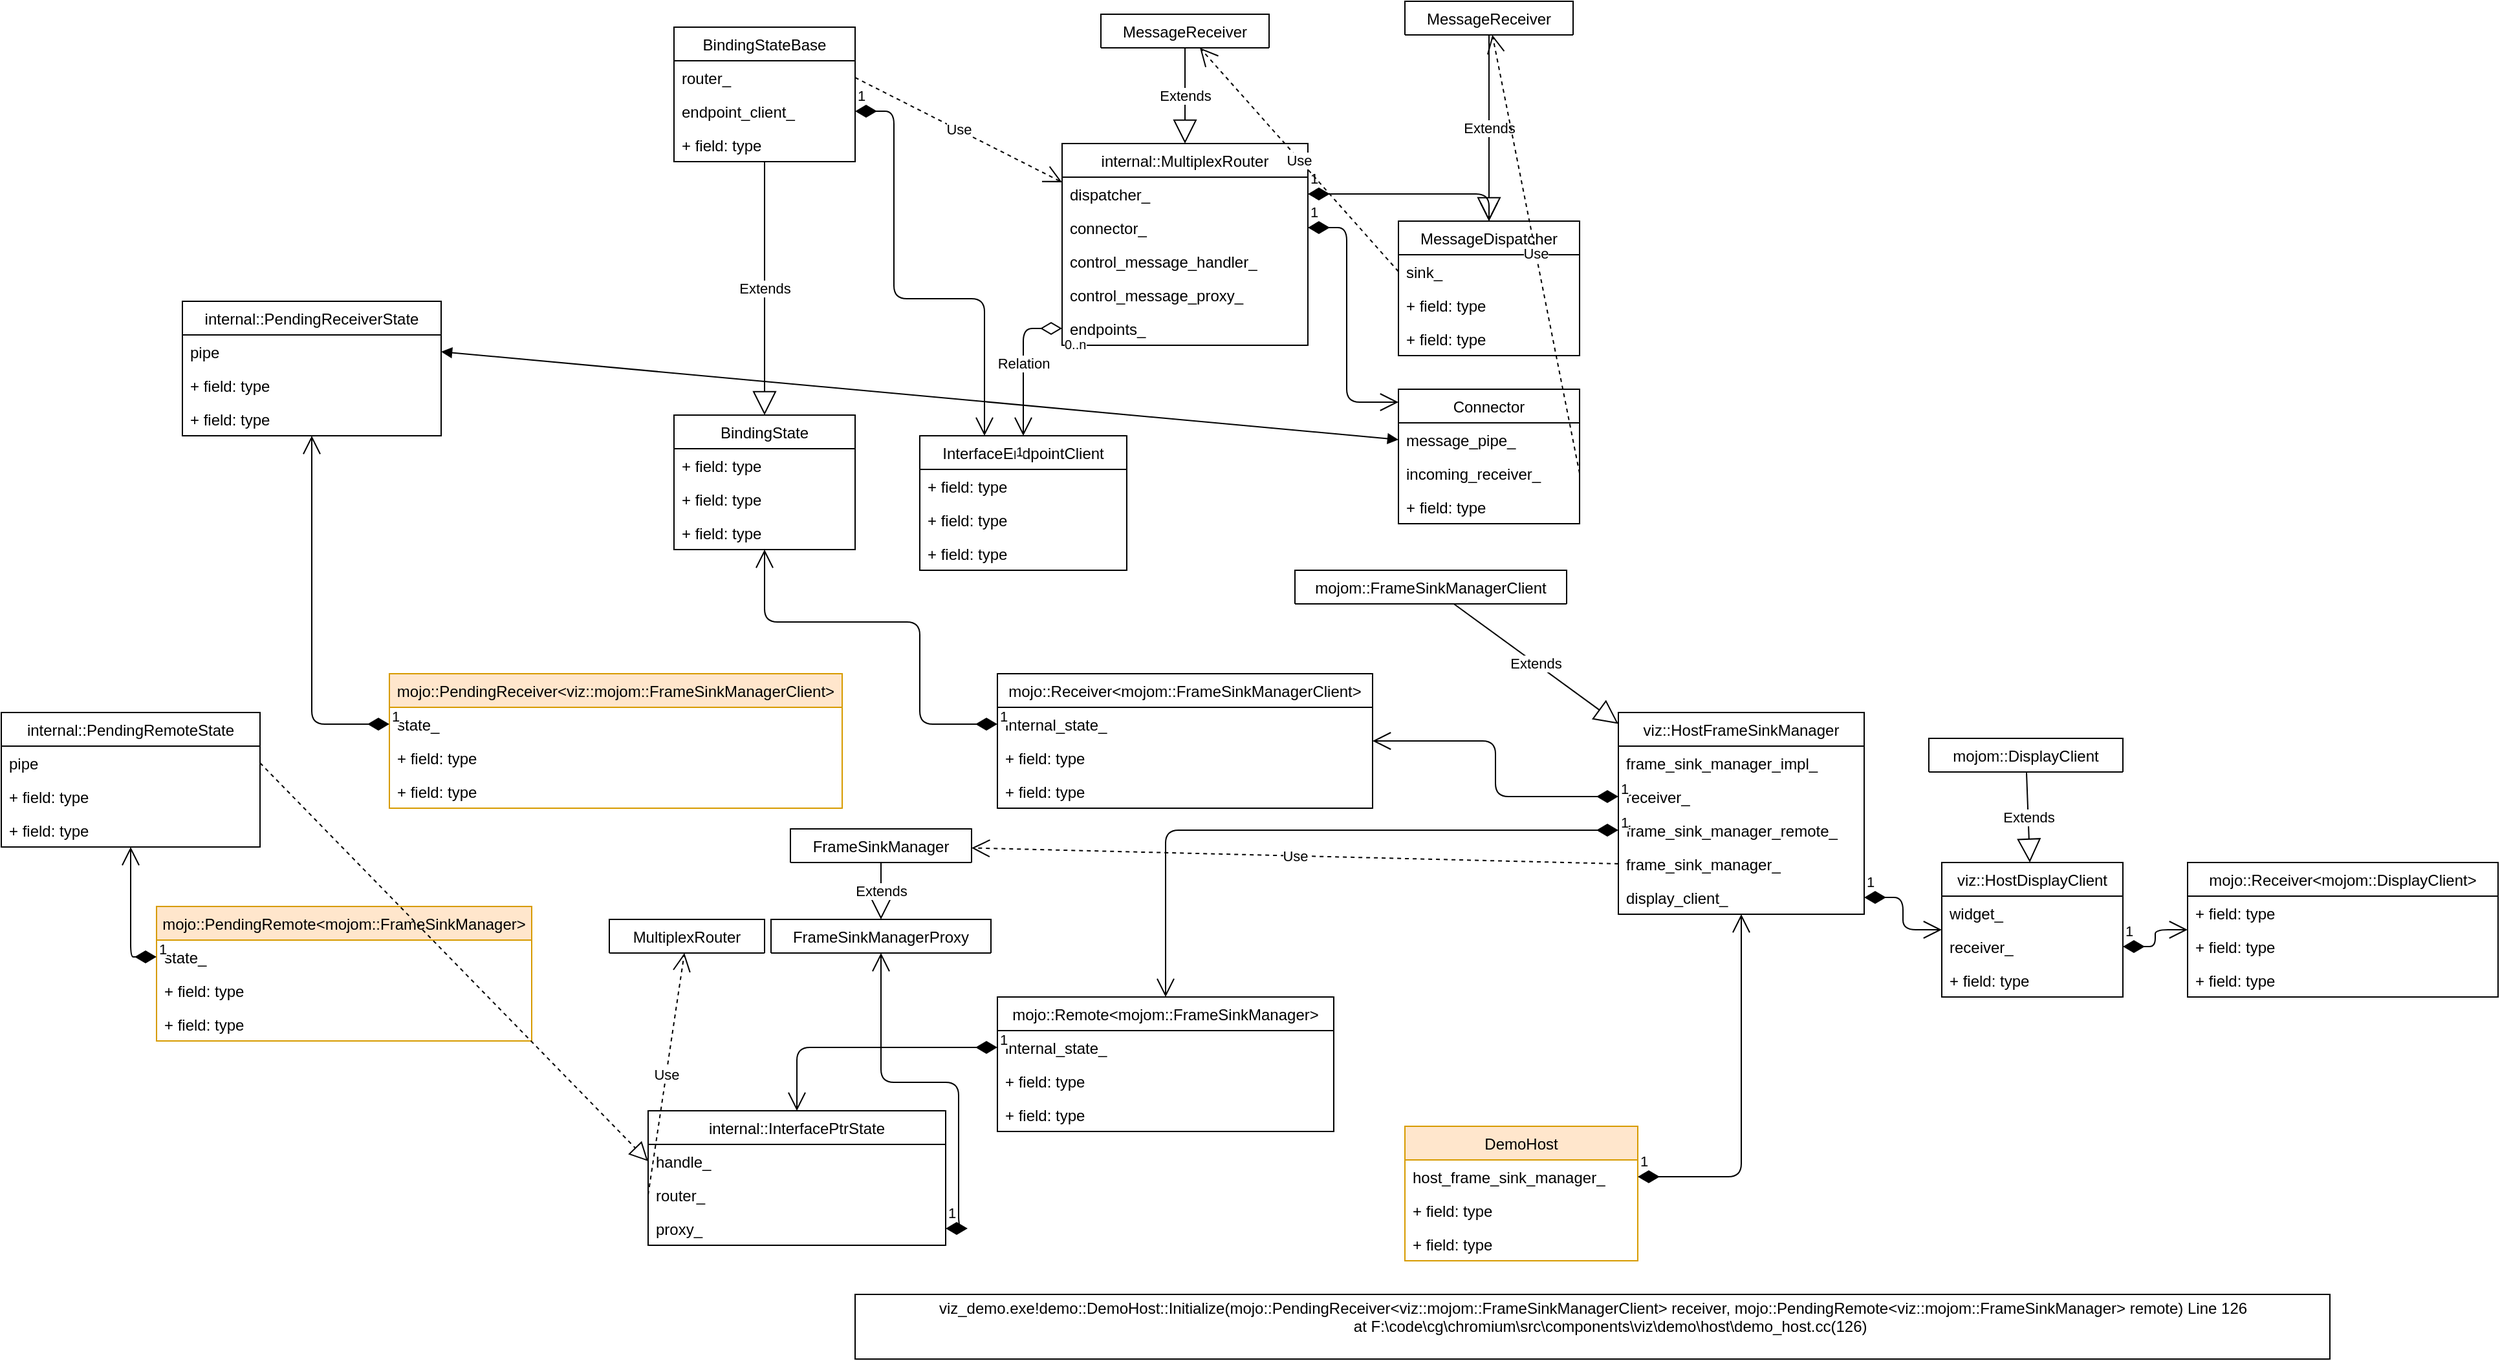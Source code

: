 <mxfile version="12.4.2" type="device" pages="1"><diagram id="F3hOwLKb7gugE0NUe8iY" name="Page-1"><mxGraphModel dx="3026" dy="2007" grid="1" gridSize="10" guides="1" tooltips="1" connect="1" arrows="1" fold="1" page="1" pageScale="1" pageWidth="850" pageHeight="1100" math="0" shadow="0"><root><mxCell id="0"/><mxCell id="1" parent="0"/><mxCell id="V71lpNnuB1UAquQPhQh_-1" value="DemoHost" style="swimlane;fontStyle=0;childLayout=stackLayout;horizontal=1;startSize=26;fillColor=#ffe6cc;horizontalStack=0;resizeParent=1;resizeParentMax=0;resizeLast=0;collapsible=1;marginBottom=0;strokeColor=#d79b00;" vertex="1" parent="1"><mxGeometry x="185" y="510" width="180" height="104" as="geometry"/></mxCell><mxCell id="V71lpNnuB1UAquQPhQh_-2" value="host_frame_sink_manager_" style="text;strokeColor=none;fillColor=none;align=left;verticalAlign=top;spacingLeft=4;spacingRight=4;overflow=hidden;rotatable=0;points=[[0,0.5],[1,0.5]];portConstraint=eastwest;" vertex="1" parent="V71lpNnuB1UAquQPhQh_-1"><mxGeometry y="26" width="180" height="26" as="geometry"/></mxCell><mxCell id="V71lpNnuB1UAquQPhQh_-3" value="+ field: type" style="text;strokeColor=none;fillColor=none;align=left;verticalAlign=top;spacingLeft=4;spacingRight=4;overflow=hidden;rotatable=0;points=[[0,0.5],[1,0.5]];portConstraint=eastwest;" vertex="1" parent="V71lpNnuB1UAquQPhQh_-1"><mxGeometry y="52" width="180" height="26" as="geometry"/></mxCell><mxCell id="V71lpNnuB1UAquQPhQh_-4" value="+ field: type" style="text;strokeColor=none;fillColor=none;align=left;verticalAlign=top;spacingLeft=4;spacingRight=4;overflow=hidden;rotatable=0;points=[[0,0.5],[1,0.5]];portConstraint=eastwest;" vertex="1" parent="V71lpNnuB1UAquQPhQh_-1"><mxGeometry y="78" width="180" height="26" as="geometry"/></mxCell><object label="viz::HostFrameSinkManager" memo="Browser side wrapper of mojom::FrameSinkManager, to be used from the UI thread. Manages frame sinks and is intended to replace all usage of FrameSinkManagerImpl." id="V71lpNnuB1UAquQPhQh_-5"><mxCell style="swimlane;fontStyle=0;childLayout=stackLayout;horizontal=1;startSize=26;fillColor=none;horizontalStack=0;resizeParent=1;resizeParentMax=0;resizeLast=0;collapsible=1;marginBottom=0;" vertex="1" parent="1"><mxGeometry x="350" y="190" width="190" height="156" as="geometry"/></mxCell></object><object label="frame_sink_manager_impl_" memo="A direct connection to FrameSinkManagerImpl. If this is set then |frame_sink_manager_remote_| must be unbound. For use in browser process only, viz process should not set this." id="V71lpNnuB1UAquQPhQh_-6"><mxCell style="text;strokeColor=none;fillColor=none;align=left;verticalAlign=top;spacingLeft=4;spacingRight=4;overflow=hidden;rotatable=0;points=[[0,0.5],[1,0.5]];portConstraint=eastwest;" vertex="1" parent="V71lpNnuB1UAquQPhQh_-5"><mxGeometry y="26" width="190" height="26" as="geometry"/></mxCell></object><mxCell id="V71lpNnuB1UAquQPhQh_-7" value="receiver_" style="text;strokeColor=none;fillColor=none;align=left;verticalAlign=top;spacingLeft=4;spacingRight=4;overflow=hidden;rotatable=0;points=[[0,0.5],[1,0.5]];portConstraint=eastwest;" vertex="1" parent="V71lpNnuB1UAquQPhQh_-5"><mxGeometry y="52" width="190" height="26" as="geometry"/></mxCell><object label="frame_sink_manager_remote_" memo="  // Mojo connection to the FrameSinkManager. If this is bound then&#10;  // |frame_sink_manager_impl_| must be null." id="V71lpNnuB1UAquQPhQh_-8"><mxCell style="text;strokeColor=none;fillColor=none;align=left;verticalAlign=top;spacingLeft=4;spacingRight=4;overflow=hidden;rotatable=0;points=[[0,0.5],[1,0.5]];portConstraint=eastwest;" vertex="1" parent="V71lpNnuB1UAquQPhQh_-5"><mxGeometry y="78" width="190" height="26" as="geometry"/></mxCell></object><object label="frame_sink_manager_" memo="This will point to |frame_sink_manager_remote_| if using Mojo or |frame_sink_manager_impl_| if directly connected. Use this to make function calls." id="V71lpNnuB1UAquQPhQh_-113"><mxCell style="text;strokeColor=none;fillColor=none;align=left;verticalAlign=top;spacingLeft=4;spacingRight=4;overflow=hidden;rotatable=0;points=[[0,0.5],[1,0.5]];portConstraint=eastwest;" vertex="1" parent="V71lpNnuB1UAquQPhQh_-5"><mxGeometry y="104" width="190" height="26" as="geometry"/></mxCell></object><object label="display_client_" id="V71lpNnuB1UAquQPhQh_-115"><mxCell style="text;strokeColor=none;fillColor=none;align=left;verticalAlign=top;spacingLeft=4;spacingRight=4;overflow=hidden;rotatable=0;points=[[0,0.5],[1,0.5]];portConstraint=eastwest;" vertex="1" parent="V71lpNnuB1UAquQPhQh_-5"><mxGeometry y="130" width="190" height="26" as="geometry"/></mxCell></object><mxCell id="V71lpNnuB1UAquQPhQh_-9" value="1" style="endArrow=open;html=1;endSize=12;startArrow=diamondThin;startSize=14;startFill=1;edgeStyle=orthogonalEdgeStyle;align=left;verticalAlign=bottom;" edge="1" parent="1" source="V71lpNnuB1UAquQPhQh_-2" target="V71lpNnuB1UAquQPhQh_-5"><mxGeometry x="-1" y="3" relative="1" as="geometry"><mxPoint x="90" y="450" as="sourcePoint"/><mxPoint x="250" y="450" as="targetPoint"/></mxGeometry></mxCell><mxCell id="V71lpNnuB1UAquQPhQh_-10" value="mojom::FrameSinkManagerClient" style="swimlane;fontStyle=0;childLayout=stackLayout;horizontal=1;startSize=26;fillColor=none;horizontalStack=0;resizeParent=1;resizeParentMax=0;resizeLast=0;collapsible=1;marginBottom=0;" vertex="1" collapsed="1" parent="1"><mxGeometry x="100" y="80" width="210" height="26" as="geometry"><mxRectangle x="60" y="460" width="140" height="104" as="alternateBounds"/></mxGeometry></mxCell><mxCell id="V71lpNnuB1UAquQPhQh_-11" value="+ field: type" style="text;strokeColor=none;fillColor=none;align=left;verticalAlign=top;spacingLeft=4;spacingRight=4;overflow=hidden;rotatable=0;points=[[0,0.5],[1,0.5]];portConstraint=eastwest;" vertex="1" parent="V71lpNnuB1UAquQPhQh_-10"><mxGeometry y="26" width="210" height="26" as="geometry"/></mxCell><mxCell id="V71lpNnuB1UAquQPhQh_-12" value="+ field: type" style="text;strokeColor=none;fillColor=none;align=left;verticalAlign=top;spacingLeft=4;spacingRight=4;overflow=hidden;rotatable=0;points=[[0,0.5],[1,0.5]];portConstraint=eastwest;" vertex="1" parent="V71lpNnuB1UAquQPhQh_-10"><mxGeometry y="52" width="210" height="26" as="geometry"/></mxCell><mxCell id="V71lpNnuB1UAquQPhQh_-13" value="+ field: type" style="text;strokeColor=none;fillColor=none;align=left;verticalAlign=top;spacingLeft=4;spacingRight=4;overflow=hidden;rotatable=0;points=[[0,0.5],[1,0.5]];portConstraint=eastwest;" vertex="1" parent="V71lpNnuB1UAquQPhQh_-10"><mxGeometry y="78" width="210" height="26" as="geometry"/></mxCell><mxCell id="V71lpNnuB1UAquQPhQh_-14" value="Extends" style="endArrow=block;endSize=16;endFill=0;html=1;" edge="1" parent="1" source="V71lpNnuB1UAquQPhQh_-10" target="V71lpNnuB1UAquQPhQh_-5"><mxGeometry width="160" relative="1" as="geometry"><mxPoint x="60" y="460" as="sourcePoint"/><mxPoint x="220" y="460" as="targetPoint"/></mxGeometry></mxCell><object label="mojo::Receiver&lt;mojom::FrameSinkManagerClient&gt;" memo="A Receiver is used to receive and dispatch Interface method calls to a local implementation of Interface. Every Receiver object is permanently linked to an implementation of Interface at construction time. The Receiver begins receiving and scheduling method calls to the implementation once it becomes bound either by consuming a PendingReceiver (at construction time or via |Bind()|) or by calling |BindNewPipeAndPassRemote()|. Receiver is NOT thread- or sequence- safe and must be used from a single (but otherwise arbitrary) sequence. All bound Receiver objects are associated with a base::SequencedTaskRunner which the Receiver uses exclusively to schedule incoming method calls and disconnection notifications. IMPORTANT: In the name of memory safety, Interface method calls and disconnection notifications scheduled by a Receiver object will NEVER run beyond the lifetime of the Receiver object." id="V71lpNnuB1UAquQPhQh_-15"><mxCell style="swimlane;fontStyle=0;childLayout=stackLayout;horizontal=1;startSize=26;fillColor=none;horizontalStack=0;resizeParent=1;resizeParentMax=0;resizeLast=0;collapsible=1;marginBottom=0;" vertex="1" parent="1"><mxGeometry x="-130" y="160" width="290" height="104" as="geometry"><mxRectangle x="-130" y="160" width="310" height="26" as="alternateBounds"/></mxGeometry></mxCell></object><mxCell id="V71lpNnuB1UAquQPhQh_-16" value="internal_state_" style="text;strokeColor=none;fillColor=none;align=left;verticalAlign=top;spacingLeft=4;spacingRight=4;overflow=hidden;rotatable=0;points=[[0,0.5],[1,0.5]];portConstraint=eastwest;" vertex="1" parent="V71lpNnuB1UAquQPhQh_-15"><mxGeometry y="26" width="290" height="26" as="geometry"/></mxCell><mxCell id="V71lpNnuB1UAquQPhQh_-17" value="+ field: type" style="text;strokeColor=none;fillColor=none;align=left;verticalAlign=top;spacingLeft=4;spacingRight=4;overflow=hidden;rotatable=0;points=[[0,0.5],[1,0.5]];portConstraint=eastwest;" vertex="1" parent="V71lpNnuB1UAquQPhQh_-15"><mxGeometry y="52" width="290" height="26" as="geometry"/></mxCell><mxCell id="V71lpNnuB1UAquQPhQh_-18" value="+ field: type" style="text;strokeColor=none;fillColor=none;align=left;verticalAlign=top;spacingLeft=4;spacingRight=4;overflow=hidden;rotatable=0;points=[[0,0.5],[1,0.5]];portConstraint=eastwest;" vertex="1" parent="V71lpNnuB1UAquQPhQh_-15"><mxGeometry y="78" width="290" height="26" as="geometry"/></mxCell><mxCell id="V71lpNnuB1UAquQPhQh_-20" value="1" style="endArrow=open;html=1;endSize=12;startArrow=diamondThin;startSize=14;startFill=1;edgeStyle=orthogonalEdgeStyle;align=left;verticalAlign=bottom;exitX=0;exitY=0.5;exitDx=0;exitDy=0;" edge="1" parent="1" source="V71lpNnuB1UAquQPhQh_-7" target="V71lpNnuB1UAquQPhQh_-15"><mxGeometry x="-1" y="3" relative="1" as="geometry"><mxPoint x="250" y="399" as="sourcePoint"/><mxPoint x="455" y="304" as="targetPoint"/></mxGeometry></mxCell><mxCell id="V71lpNnuB1UAquQPhQh_-21" value="BindingState" style="swimlane;fontStyle=0;childLayout=stackLayout;horizontal=1;startSize=26;fillColor=none;horizontalStack=0;resizeParent=1;resizeParentMax=0;resizeLast=0;collapsible=1;marginBottom=0;" vertex="1" parent="1"><mxGeometry x="-380" y="-40" width="140" height="104" as="geometry"/></mxCell><mxCell id="V71lpNnuB1UAquQPhQh_-22" value="+ field: type" style="text;strokeColor=none;fillColor=none;align=left;verticalAlign=top;spacingLeft=4;spacingRight=4;overflow=hidden;rotatable=0;points=[[0,0.5],[1,0.5]];portConstraint=eastwest;" vertex="1" parent="V71lpNnuB1UAquQPhQh_-21"><mxGeometry y="26" width="140" height="26" as="geometry"/></mxCell><mxCell id="V71lpNnuB1UAquQPhQh_-23" value="+ field: type" style="text;strokeColor=none;fillColor=none;align=left;verticalAlign=top;spacingLeft=4;spacingRight=4;overflow=hidden;rotatable=0;points=[[0,0.5],[1,0.5]];portConstraint=eastwest;" vertex="1" parent="V71lpNnuB1UAquQPhQh_-21"><mxGeometry y="52" width="140" height="26" as="geometry"/></mxCell><mxCell id="V71lpNnuB1UAquQPhQh_-24" value="+ field: type" style="text;strokeColor=none;fillColor=none;align=left;verticalAlign=top;spacingLeft=4;spacingRight=4;overflow=hidden;rotatable=0;points=[[0,0.5],[1,0.5]];portConstraint=eastwest;" vertex="1" parent="V71lpNnuB1UAquQPhQh_-21"><mxGeometry y="78" width="140" height="26" as="geometry"/></mxCell><mxCell id="V71lpNnuB1UAquQPhQh_-25" value="1" style="endArrow=open;html=1;endSize=12;startArrow=diamondThin;startSize=14;startFill=1;edgeStyle=orthogonalEdgeStyle;align=left;verticalAlign=bottom;exitX=0;exitY=0.5;exitDx=0;exitDy=0;" edge="1" parent="1" source="V71lpNnuB1UAquQPhQh_-16" target="V71lpNnuB1UAquQPhQh_-21"><mxGeometry x="-1" y="3" relative="1" as="geometry"><mxPoint x="360" y="265" as="sourcePoint"/><mxPoint x="170" y="222" as="targetPoint"/><Array as="points"><mxPoint x="-190" y="199"/><mxPoint x="-190" y="120"/><mxPoint x="-310" y="120"/></Array></mxGeometry></mxCell><mxCell id="V71lpNnuB1UAquQPhQh_-26" value="BindingStateBase" style="swimlane;fontStyle=0;childLayout=stackLayout;horizontal=1;startSize=26;fillColor=none;horizontalStack=0;resizeParent=1;resizeParentMax=0;resizeLast=0;collapsible=1;marginBottom=0;" vertex="1" parent="1"><mxGeometry x="-380" y="-340" width="140" height="104" as="geometry"/></mxCell><mxCell id="V71lpNnuB1UAquQPhQh_-27" value="router_" style="text;strokeColor=none;fillColor=none;align=left;verticalAlign=top;spacingLeft=4;spacingRight=4;overflow=hidden;rotatable=0;points=[[0,0.5],[1,0.5]];portConstraint=eastwest;" vertex="1" parent="V71lpNnuB1UAquQPhQh_-26"><mxGeometry y="26" width="140" height="26" as="geometry"/></mxCell><mxCell id="V71lpNnuB1UAquQPhQh_-28" value="endpoint_client_" style="text;strokeColor=none;fillColor=none;align=left;verticalAlign=top;spacingLeft=4;spacingRight=4;overflow=hidden;rotatable=0;points=[[0,0.5],[1,0.5]];portConstraint=eastwest;" vertex="1" parent="V71lpNnuB1UAquQPhQh_-26"><mxGeometry y="52" width="140" height="26" as="geometry"/></mxCell><mxCell id="V71lpNnuB1UAquQPhQh_-29" value="+ field: type" style="text;strokeColor=none;fillColor=none;align=left;verticalAlign=top;spacingLeft=4;spacingRight=4;overflow=hidden;rotatable=0;points=[[0,0.5],[1,0.5]];portConstraint=eastwest;" vertex="1" parent="V71lpNnuB1UAquQPhQh_-26"><mxGeometry y="78" width="140" height="26" as="geometry"/></mxCell><mxCell id="V71lpNnuB1UAquQPhQh_-30" value="Extends" style="endArrow=block;endSize=16;endFill=0;html=1;" edge="1" parent="1" source="V71lpNnuB1UAquQPhQh_-26" target="V71lpNnuB1UAquQPhQh_-21"><mxGeometry width="160" relative="1" as="geometry"><mxPoint x="235.94" y="116" as="sourcePoint"/><mxPoint x="371.242" y="200" as="targetPoint"/></mxGeometry></mxCell><object label="internal::MultiplexRouter" memo="MultiplexRouter supports routing messages for multiple interfaces over a single message pipe. It is created on the sequence where the master interface of the message pipe lives. Some public methods are only allowed to be called on the creating sequence; while the others are safe to call from any sequence. Please see the method comments for more details. NOTE: CloseMessagePipe() or PassMessagePipe() MUST be called on |runner|'s sequence before this object is destroyed." id="V71lpNnuB1UAquQPhQh_-31"><mxCell style="swimlane;fontStyle=0;childLayout=stackLayout;horizontal=1;startSize=26;fillColor=none;horizontalStack=0;resizeParent=1;resizeParentMax=0;resizeLast=0;collapsible=1;marginBottom=0;" vertex="1" parent="1"><mxGeometry x="-80" y="-250" width="190" height="156" as="geometry"/></mxCell></object><mxCell id="V71lpNnuB1UAquQPhQh_-32" value="dispatcher_" style="text;strokeColor=none;fillColor=none;align=left;verticalAlign=top;spacingLeft=4;spacingRight=4;overflow=hidden;rotatable=0;points=[[0,0.5],[1,0.5]];portConstraint=eastwest;" vertex="1" parent="V71lpNnuB1UAquQPhQh_-31"><mxGeometry y="26" width="190" height="26" as="geometry"/></mxCell><mxCell id="V71lpNnuB1UAquQPhQh_-33" value="connector_" style="text;strokeColor=none;fillColor=none;align=left;verticalAlign=top;spacingLeft=4;spacingRight=4;overflow=hidden;rotatable=0;points=[[0,0.5],[1,0.5]];portConstraint=eastwest;" vertex="1" parent="V71lpNnuB1UAquQPhQh_-31"><mxGeometry y="52" width="190" height="26" as="geometry"/></mxCell><mxCell id="V71lpNnuB1UAquQPhQh_-34" value="control_message_handler_" style="text;strokeColor=none;fillColor=none;align=left;verticalAlign=top;spacingLeft=4;spacingRight=4;overflow=hidden;rotatable=0;points=[[0,0.5],[1,0.5]];portConstraint=eastwest;" vertex="1" parent="V71lpNnuB1UAquQPhQh_-31"><mxGeometry y="78" width="190" height="26" as="geometry"/></mxCell><mxCell id="V71lpNnuB1UAquQPhQh_-51" value="control_message_proxy_" style="text;strokeColor=none;fillColor=none;align=left;verticalAlign=top;spacingLeft=4;spacingRight=4;overflow=hidden;rotatable=0;points=[[0,0.5],[1,0.5]];portConstraint=eastwest;" vertex="1" parent="V71lpNnuB1UAquQPhQh_-31"><mxGeometry y="104" width="190" height="26" as="geometry"/></mxCell><object label="endpoints_" memo="id &lt;--&gt; endpoint" id="V71lpNnuB1UAquQPhQh_-74"><mxCell style="text;strokeColor=none;fillColor=none;align=left;verticalAlign=top;spacingLeft=4;spacingRight=4;overflow=hidden;rotatable=0;points=[[0,0.5],[1,0.5]];portConstraint=eastwest;" vertex="1" parent="V71lpNnuB1UAquQPhQh_-31"><mxGeometry y="130" width="190" height="26" as="geometry"/></mxCell></object><mxCell id="V71lpNnuB1UAquQPhQh_-35" value="Use" style="endArrow=open;endSize=12;dashed=1;html=1;exitX=1;exitY=0.5;exitDx=0;exitDy=0;" edge="1" parent="1" source="V71lpNnuB1UAquQPhQh_-27" target="V71lpNnuB1UAquQPhQh_-31"><mxGeometry width="160" relative="1" as="geometry"><mxPoint x="-280" y="480" as="sourcePoint"/><mxPoint x="-120" y="480" as="targetPoint"/></mxGeometry></mxCell><mxCell id="V71lpNnuB1UAquQPhQh_-36" value="MessageReceiver" style="swimlane;fontStyle=0;childLayout=stackLayout;horizontal=1;startSize=26;fillColor=none;horizontalStack=0;resizeParent=1;resizeParentMax=0;resizeLast=0;collapsible=1;marginBottom=0;" vertex="1" collapsed="1" parent="1"><mxGeometry x="-50" y="-350" width="130" height="26" as="geometry"><mxRectangle x="-280" y="480" width="140" height="104" as="alternateBounds"/></mxGeometry></mxCell><mxCell id="V71lpNnuB1UAquQPhQh_-37" value="+ field: type" style="text;strokeColor=none;fillColor=none;align=left;verticalAlign=top;spacingLeft=4;spacingRight=4;overflow=hidden;rotatable=0;points=[[0,0.5],[1,0.5]];portConstraint=eastwest;" vertex="1" parent="V71lpNnuB1UAquQPhQh_-36"><mxGeometry y="26" width="130" height="26" as="geometry"/></mxCell><mxCell id="V71lpNnuB1UAquQPhQh_-38" value="+ field: type" style="text;strokeColor=none;fillColor=none;align=left;verticalAlign=top;spacingLeft=4;spacingRight=4;overflow=hidden;rotatable=0;points=[[0,0.5],[1,0.5]];portConstraint=eastwest;" vertex="1" parent="V71lpNnuB1UAquQPhQh_-36"><mxGeometry y="52" width="130" height="26" as="geometry"/></mxCell><mxCell id="V71lpNnuB1UAquQPhQh_-39" value="+ field: type" style="text;strokeColor=none;fillColor=none;align=left;verticalAlign=top;spacingLeft=4;spacingRight=4;overflow=hidden;rotatable=0;points=[[0,0.5],[1,0.5]];portConstraint=eastwest;" vertex="1" parent="V71lpNnuB1UAquQPhQh_-36"><mxGeometry y="78" width="130" height="26" as="geometry"/></mxCell><mxCell id="V71lpNnuB1UAquQPhQh_-40" value="Extends" style="endArrow=block;endSize=16;endFill=0;html=1;" edge="1" parent="1" source="V71lpNnuB1UAquQPhQh_-36" target="V71lpNnuB1UAquQPhQh_-31"><mxGeometry width="160" relative="1" as="geometry"><mxPoint x="235.94" y="116" as="sourcePoint"/><mxPoint x="371.242" y="200" as="targetPoint"/></mxGeometry></mxCell><mxCell id="V71lpNnuB1UAquQPhQh_-41" value="MessageDispatcher" style="swimlane;fontStyle=0;childLayout=stackLayout;horizontal=1;startSize=26;fillColor=none;horizontalStack=0;resizeParent=1;resizeParentMax=0;resizeLast=0;collapsible=1;marginBottom=0;" vertex="1" parent="1"><mxGeometry x="180" y="-190" width="140" height="104" as="geometry"/></mxCell><mxCell id="V71lpNnuB1UAquQPhQh_-42" value="sink_" style="text;strokeColor=none;fillColor=none;align=left;verticalAlign=top;spacingLeft=4;spacingRight=4;overflow=hidden;rotatable=0;points=[[0,0.5],[1,0.5]];portConstraint=eastwest;" vertex="1" parent="V71lpNnuB1UAquQPhQh_-41"><mxGeometry y="26" width="140" height="26" as="geometry"/></mxCell><mxCell id="V71lpNnuB1UAquQPhQh_-43" value="+ field: type" style="text;strokeColor=none;fillColor=none;align=left;verticalAlign=top;spacingLeft=4;spacingRight=4;overflow=hidden;rotatable=0;points=[[0,0.5],[1,0.5]];portConstraint=eastwest;" vertex="1" parent="V71lpNnuB1UAquQPhQh_-41"><mxGeometry y="52" width="140" height="26" as="geometry"/></mxCell><mxCell id="V71lpNnuB1UAquQPhQh_-44" value="+ field: type" style="text;strokeColor=none;fillColor=none;align=left;verticalAlign=top;spacingLeft=4;spacingRight=4;overflow=hidden;rotatable=0;points=[[0,0.5],[1,0.5]];portConstraint=eastwest;" vertex="1" parent="V71lpNnuB1UAquQPhQh_-41"><mxGeometry y="78" width="140" height="26" as="geometry"/></mxCell><mxCell id="V71lpNnuB1UAquQPhQh_-45" value="1" style="endArrow=open;html=1;endSize=12;startArrow=diamondThin;startSize=14;startFill=1;edgeStyle=orthogonalEdgeStyle;align=left;verticalAlign=bottom;exitX=1;exitY=0.5;exitDx=0;exitDy=0;" edge="1" parent="1" source="V71lpNnuB1UAquQPhQh_-32" target="V71lpNnuB1UAquQPhQh_-41"><mxGeometry x="-1" y="3" relative="1" as="geometry"><mxPoint x="250" y="399" as="sourcePoint"/><mxPoint x="455" y="304" as="targetPoint"/></mxGeometry></mxCell><mxCell id="V71lpNnuB1UAquQPhQh_-46" value="MessageReceiver" style="swimlane;fontStyle=0;childLayout=stackLayout;horizontal=1;startSize=26;fillColor=none;horizontalStack=0;resizeParent=1;resizeParentMax=0;resizeLast=0;collapsible=1;marginBottom=0;" vertex="1" collapsed="1" parent="1"><mxGeometry x="185" y="-360" width="130" height="26" as="geometry"><mxRectangle x="180" y="-340" width="140" height="104" as="alternateBounds"/></mxGeometry></mxCell><mxCell id="V71lpNnuB1UAquQPhQh_-47" value="+ field: type" style="text;strokeColor=none;fillColor=none;align=left;verticalAlign=top;spacingLeft=4;spacingRight=4;overflow=hidden;rotatable=0;points=[[0,0.5],[1,0.5]];portConstraint=eastwest;" vertex="1" parent="V71lpNnuB1UAquQPhQh_-46"><mxGeometry y="26" width="130" height="26" as="geometry"/></mxCell><mxCell id="V71lpNnuB1UAquQPhQh_-48" value="+ field: type" style="text;strokeColor=none;fillColor=none;align=left;verticalAlign=top;spacingLeft=4;spacingRight=4;overflow=hidden;rotatable=0;points=[[0,0.5],[1,0.5]];portConstraint=eastwest;" vertex="1" parent="V71lpNnuB1UAquQPhQh_-46"><mxGeometry y="52" width="130" height="26" as="geometry"/></mxCell><mxCell id="V71lpNnuB1UAquQPhQh_-49" value="+ field: type" style="text;strokeColor=none;fillColor=none;align=left;verticalAlign=top;spacingLeft=4;spacingRight=4;overflow=hidden;rotatable=0;points=[[0,0.5],[1,0.5]];portConstraint=eastwest;" vertex="1" parent="V71lpNnuB1UAquQPhQh_-46"><mxGeometry y="78" width="130" height="26" as="geometry"/></mxCell><mxCell id="V71lpNnuB1UAquQPhQh_-50" value="Extends" style="endArrow=block;endSize=16;endFill=0;html=1;" edge="1" parent="1" source="V71lpNnuB1UAquQPhQh_-46" target="V71lpNnuB1UAquQPhQh_-41"><mxGeometry width="160" relative="1" as="geometry"><mxPoint x="235.94" y="116" as="sourcePoint"/><mxPoint x="371.242" y="200" as="targetPoint"/></mxGeometry></mxCell><mxCell id="V71lpNnuB1UAquQPhQh_-52" value="Use" style="endArrow=open;endSize=12;dashed=1;html=1;exitX=0;exitY=0.5;exitDx=0;exitDy=0;" edge="1" parent="1" source="V71lpNnuB1UAquQPhQh_-42" target="V71lpNnuB1UAquQPhQh_-36"><mxGeometry width="160" relative="1" as="geometry"><mxPoint x="-280" y="480" as="sourcePoint"/><mxPoint x="-120" y="480" as="targetPoint"/></mxGeometry></mxCell><mxCell id="V71lpNnuB1UAquQPhQh_-53" value="Connector" style="swimlane;fontStyle=0;childLayout=stackLayout;horizontal=1;startSize=26;fillColor=none;horizontalStack=0;resizeParent=1;resizeParentMax=0;resizeLast=0;collapsible=1;marginBottom=0;" vertex="1" parent="1"><mxGeometry x="180" y="-60" width="140" height="104" as="geometry"/></mxCell><mxCell id="V71lpNnuB1UAquQPhQh_-54" value="message_pipe_" style="text;strokeColor=none;fillColor=none;align=left;verticalAlign=top;spacingLeft=4;spacingRight=4;overflow=hidden;rotatable=0;points=[[0,0.5],[1,0.5]];portConstraint=eastwest;" vertex="1" parent="V71lpNnuB1UAquQPhQh_-53"><mxGeometry y="26" width="140" height="26" as="geometry"/></mxCell><object label="incoming_receiver_" memo="Sets the receiver to handle messages read from the message pipe.  The Connector will read messages from the pipe regardless of whether or not an incoming receiver has been set." id="V71lpNnuB1UAquQPhQh_-55"><mxCell style="text;strokeColor=none;fillColor=none;align=left;verticalAlign=top;spacingLeft=4;spacingRight=4;overflow=hidden;rotatable=0;points=[[0,0.5],[1,0.5]];portConstraint=eastwest;" vertex="1" parent="V71lpNnuB1UAquQPhQh_-53"><mxGeometry y="52" width="140" height="26" as="geometry"/></mxCell></object><mxCell id="V71lpNnuB1UAquQPhQh_-56" value="+ field: type" style="text;strokeColor=none;fillColor=none;align=left;verticalAlign=top;spacingLeft=4;spacingRight=4;overflow=hidden;rotatable=0;points=[[0,0.5],[1,0.5]];portConstraint=eastwest;" vertex="1" parent="V71lpNnuB1UAquQPhQh_-53"><mxGeometry y="78" width="140" height="26" as="geometry"/></mxCell><mxCell id="V71lpNnuB1UAquQPhQh_-57" value="1" style="endArrow=open;html=1;endSize=12;startArrow=diamondThin;startSize=14;startFill=1;edgeStyle=orthogonalEdgeStyle;align=left;verticalAlign=bottom;exitX=1;exitY=0.5;exitDx=0;exitDy=0;" edge="1" parent="1" source="V71lpNnuB1UAquQPhQh_-33" target="V71lpNnuB1UAquQPhQh_-53"><mxGeometry x="-1" y="3" relative="1" as="geometry"><mxPoint x="120" y="-141" as="sourcePoint"/><mxPoint x="190" y="-128" as="targetPoint"/><Array as="points"><mxPoint x="140" y="-185"/><mxPoint x="140" y="-50"/></Array></mxGeometry></mxCell><mxCell id="V71lpNnuB1UAquQPhQh_-58" value="mojo::PendingReceiver&lt;viz::mojom::FrameSinkManagerClient&gt;" style="swimlane;fontStyle=0;childLayout=stackLayout;horizontal=1;startSize=26;fillColor=#ffe6cc;horizontalStack=0;resizeParent=1;resizeParentMax=0;resizeLast=0;collapsible=1;marginBottom=0;strokeColor=#d79b00;" vertex="1" parent="1"><mxGeometry x="-600" y="160" width="350" height="104" as="geometry"/></mxCell><mxCell id="V71lpNnuB1UAquQPhQh_-59" value="state_" style="text;strokeColor=none;fillColor=none;align=left;verticalAlign=top;spacingLeft=4;spacingRight=4;overflow=hidden;rotatable=0;points=[[0,0.5],[1,0.5]];portConstraint=eastwest;" vertex="1" parent="V71lpNnuB1UAquQPhQh_-58"><mxGeometry y="26" width="350" height="26" as="geometry"/></mxCell><mxCell id="V71lpNnuB1UAquQPhQh_-60" value="+ field: type" style="text;strokeColor=none;fillColor=none;align=left;verticalAlign=top;spacingLeft=4;spacingRight=4;overflow=hidden;rotatable=0;points=[[0,0.5],[1,0.5]];portConstraint=eastwest;" vertex="1" parent="V71lpNnuB1UAquQPhQh_-58"><mxGeometry y="52" width="350" height="26" as="geometry"/></mxCell><mxCell id="V71lpNnuB1UAquQPhQh_-61" value="+ field: type" style="text;strokeColor=none;fillColor=none;align=left;verticalAlign=top;spacingLeft=4;spacingRight=4;overflow=hidden;rotatable=0;points=[[0,0.5],[1,0.5]];portConstraint=eastwest;" vertex="1" parent="V71lpNnuB1UAquQPhQh_-58"><mxGeometry y="78" width="350" height="26" as="geometry"/></mxCell><mxCell id="V71lpNnuB1UAquQPhQh_-62" value="internal::PendingReceiverState" style="swimlane;fontStyle=0;childLayout=stackLayout;horizontal=1;startSize=26;fillColor=none;horizontalStack=0;resizeParent=1;resizeParentMax=0;resizeLast=0;collapsible=1;marginBottom=0;" vertex="1" parent="1"><mxGeometry x="-760" y="-128" width="200" height="104" as="geometry"/></mxCell><mxCell id="V71lpNnuB1UAquQPhQh_-63" value="pipe" style="text;strokeColor=none;fillColor=none;align=left;verticalAlign=top;spacingLeft=4;spacingRight=4;overflow=hidden;rotatable=0;points=[[0,0.5],[1,0.5]];portConstraint=eastwest;" vertex="1" parent="V71lpNnuB1UAquQPhQh_-62"><mxGeometry y="26" width="200" height="26" as="geometry"/></mxCell><mxCell id="V71lpNnuB1UAquQPhQh_-64" value="+ field: type" style="text;strokeColor=none;fillColor=none;align=left;verticalAlign=top;spacingLeft=4;spacingRight=4;overflow=hidden;rotatable=0;points=[[0,0.5],[1,0.5]];portConstraint=eastwest;" vertex="1" parent="V71lpNnuB1UAquQPhQh_-62"><mxGeometry y="52" width="200" height="26" as="geometry"/></mxCell><mxCell id="V71lpNnuB1UAquQPhQh_-65" value="+ field: type" style="text;strokeColor=none;fillColor=none;align=left;verticalAlign=top;spacingLeft=4;spacingRight=4;overflow=hidden;rotatable=0;points=[[0,0.5],[1,0.5]];portConstraint=eastwest;" vertex="1" parent="V71lpNnuB1UAquQPhQh_-62"><mxGeometry y="78" width="200" height="26" as="geometry"/></mxCell><mxCell id="V71lpNnuB1UAquQPhQh_-66" value="1" style="endArrow=open;html=1;endSize=12;startArrow=diamondThin;startSize=14;startFill=1;edgeStyle=orthogonalEdgeStyle;align=left;verticalAlign=bottom;exitX=0;exitY=0.5;exitDx=0;exitDy=0;" edge="1" parent="1" source="V71lpNnuB1UAquQPhQh_-59" target="V71lpNnuB1UAquQPhQh_-62"><mxGeometry x="-1" y="3" relative="1" as="geometry"><mxPoint x="-120" y="209" as="sourcePoint"/><mxPoint x="-200" y="134" as="targetPoint"/></mxGeometry></mxCell><mxCell id="V71lpNnuB1UAquQPhQh_-67" value="" style="endArrow=block;startArrow=block;endFill=1;startFill=1;html=1;entryX=0;entryY=0.5;entryDx=0;entryDy=0;exitX=1;exitY=0.5;exitDx=0;exitDy=0;" edge="1" parent="1" source="V71lpNnuB1UAquQPhQh_-63" target="V71lpNnuB1UAquQPhQh_-54"><mxGeometry width="160" relative="1" as="geometry"><mxPoint x="-470" y="640" as="sourcePoint"/><mxPoint x="-310" y="640" as="targetPoint"/></mxGeometry></mxCell><mxCell id="V71lpNnuB1UAquQPhQh_-68" value="Use" style="endArrow=open;endSize=12;dashed=1;html=1;exitX=1;exitY=0.5;exitDx=0;exitDy=0;" edge="1" parent="1" source="V71lpNnuB1UAquQPhQh_-55" target="V71lpNnuB1UAquQPhQh_-46"><mxGeometry width="160" relative="1" as="geometry"><mxPoint x="190" y="-141" as="sourcePoint"/><mxPoint x="-11.786" y="-254" as="targetPoint"/></mxGeometry></mxCell><object label="InterfaceEndpointClient" memo="InterfaceEndpointClient handles message sending and receiving of an interface endpoint, either the implementation side or the client side. It should only be accessed and destructed on the creating sequence." id="V71lpNnuB1UAquQPhQh_-69"><mxCell style="swimlane;fontStyle=0;childLayout=stackLayout;horizontal=1;startSize=26;fillColor=none;horizontalStack=0;resizeParent=1;resizeParentMax=0;resizeLast=0;collapsible=1;marginBottom=0;" vertex="1" parent="1"><mxGeometry x="-190" y="-24" width="160" height="104" as="geometry"/></mxCell></object><mxCell id="V71lpNnuB1UAquQPhQh_-70" value="+ field: type" style="text;strokeColor=none;fillColor=none;align=left;verticalAlign=top;spacingLeft=4;spacingRight=4;overflow=hidden;rotatable=0;points=[[0,0.5],[1,0.5]];portConstraint=eastwest;" vertex="1" parent="V71lpNnuB1UAquQPhQh_-69"><mxGeometry y="26" width="160" height="26" as="geometry"/></mxCell><mxCell id="V71lpNnuB1UAquQPhQh_-71" value="+ field: type" style="text;strokeColor=none;fillColor=none;align=left;verticalAlign=top;spacingLeft=4;spacingRight=4;overflow=hidden;rotatable=0;points=[[0,0.5],[1,0.5]];portConstraint=eastwest;" vertex="1" parent="V71lpNnuB1UAquQPhQh_-69"><mxGeometry y="52" width="160" height="26" as="geometry"/></mxCell><mxCell id="V71lpNnuB1UAquQPhQh_-72" value="+ field: type" style="text;strokeColor=none;fillColor=none;align=left;verticalAlign=top;spacingLeft=4;spacingRight=4;overflow=hidden;rotatable=0;points=[[0,0.5],[1,0.5]];portConstraint=eastwest;" vertex="1" parent="V71lpNnuB1UAquQPhQh_-69"><mxGeometry y="78" width="160" height="26" as="geometry"/></mxCell><mxCell id="V71lpNnuB1UAquQPhQh_-73" value="1" style="endArrow=open;html=1;endSize=12;startArrow=diamondThin;startSize=14;startFill=1;edgeStyle=orthogonalEdgeStyle;align=left;verticalAlign=bottom;exitX=1;exitY=0.5;exitDx=0;exitDy=0;" edge="1" parent="1" source="V71lpNnuB1UAquQPhQh_-28" target="V71lpNnuB1UAquQPhQh_-69"><mxGeometry x="-1" y="3" relative="1" as="geometry"><mxPoint x="120" y="-115" as="sourcePoint"/><mxPoint x="190" y="-40" as="targetPoint"/><Array as="points"><mxPoint x="-210" y="-275"/><mxPoint x="-210" y="-130"/><mxPoint x="-140" y="-130"/><mxPoint x="-140" y="12"/></Array></mxGeometry></mxCell><mxCell id="V71lpNnuB1UAquQPhQh_-75" value="Relation" style="endArrow=open;html=1;endSize=12;startArrow=diamondThin;startSize=14;startFill=0;edgeStyle=orthogonalEdgeStyle;exitX=0;exitY=0.5;exitDx=0;exitDy=0;" edge="1" parent="1" source="V71lpNnuB1UAquQPhQh_-74" target="V71lpNnuB1UAquQPhQh_-69"><mxGeometry relative="1" as="geometry"><mxPoint x="-470" y="640" as="sourcePoint"/><mxPoint x="-310" y="640" as="targetPoint"/></mxGeometry></mxCell><mxCell id="V71lpNnuB1UAquQPhQh_-76" value="0..n" style="resizable=0;html=1;align=left;verticalAlign=top;labelBackgroundColor=#ffffff;fontSize=10;" connectable="0" vertex="1" parent="V71lpNnuB1UAquQPhQh_-75"><mxGeometry x="-1" relative="1" as="geometry"/></mxCell><mxCell id="V71lpNnuB1UAquQPhQh_-77" value="1" style="resizable=0;html=1;align=right;verticalAlign=top;labelBackgroundColor=#ffffff;fontSize=10;" connectable="0" vertex="1" parent="V71lpNnuB1UAquQPhQh_-75"><mxGeometry x="1" relative="1" as="geometry"/></mxCell><object label="mojo::Remote&lt;mojom::FrameSinkManager&gt;" memo="A Remote is used to issue Interface method calls to a single connected Receiver or PendingReceiver. The Remote must be bound in order to issue those method calls, and it becomes bound by consuming a PendingRemote either at construction time or by calling |Bind()|. Remote is NOT thread- or sequence-safe and must be used on a single (but otherwise arbitrary) sequence. All bound Remote objects are associated with a base::SequenceTaskRunner which the Remote uses exclusively to schedule response callbacks and disconnection notifications. The most common ways to bind a Remote are to consume a PendingRemote received via some IPC, or to call |BindNewPipeAndPassReceiver()| and send the returned PendingReceiver somewhere useful (i.e., to a remote Receiver who will consume it). For example: mojo::Remote&lt;mojom::Widget&gt; widget; widget_factory-&gt;CreateWidget(widget.BindNewPipeAndPassReceiver()); widget-&gt;Click(); IMPORTANT: There are some things to be aware of regarding Interface method calls as they relate to Remote object lifetime: - Interface method calls issued immediately before the destruction of a Remote ARE guaranteed to be transmitted to the remote's receiver as long as the receiver itself remains alive, either as a Receiver or a PendingReceiver. - In the name of memory safety, Interface method response callbacks (and in general ANY tasks which can be scheduled by a Remote) will NEVER be dispatched beyond the lifetime of the Remote object. As such, if you make a call and you need its reply, you must keep the Remote alive until the reply is received." id="V71lpNnuB1UAquQPhQh_-78"><mxCell style="swimlane;fontStyle=0;childLayout=stackLayout;horizontal=1;startSize=26;fillColor=none;horizontalStack=0;resizeParent=1;resizeParentMax=0;resizeLast=0;collapsible=1;marginBottom=0;" vertex="1" parent="1"><mxGeometry x="-130" y="410" width="260" height="104" as="geometry"/></mxCell></object><mxCell id="V71lpNnuB1UAquQPhQh_-79" value="internal_state_" style="text;strokeColor=none;fillColor=none;align=left;verticalAlign=top;spacingLeft=4;spacingRight=4;overflow=hidden;rotatable=0;points=[[0,0.5],[1,0.5]];portConstraint=eastwest;" vertex="1" parent="V71lpNnuB1UAquQPhQh_-78"><mxGeometry y="26" width="260" height="26" as="geometry"/></mxCell><mxCell id="V71lpNnuB1UAquQPhQh_-80" value="+ field: type" style="text;strokeColor=none;fillColor=none;align=left;verticalAlign=top;spacingLeft=4;spacingRight=4;overflow=hidden;rotatable=0;points=[[0,0.5],[1,0.5]];portConstraint=eastwest;" vertex="1" parent="V71lpNnuB1UAquQPhQh_-78"><mxGeometry y="52" width="260" height="26" as="geometry"/></mxCell><mxCell id="V71lpNnuB1UAquQPhQh_-81" value="+ field: type" style="text;strokeColor=none;fillColor=none;align=left;verticalAlign=top;spacingLeft=4;spacingRight=4;overflow=hidden;rotatable=0;points=[[0,0.5],[1,0.5]];portConstraint=eastwest;" vertex="1" parent="V71lpNnuB1UAquQPhQh_-78"><mxGeometry y="78" width="260" height="26" as="geometry"/></mxCell><mxCell id="V71lpNnuB1UAquQPhQh_-82" value="1" style="endArrow=open;html=1;endSize=12;startArrow=diamondThin;startSize=14;startFill=1;edgeStyle=orthogonalEdgeStyle;align=left;verticalAlign=bottom;exitX=0;exitY=0.5;exitDx=0;exitDy=0;" edge="1" parent="1" source="V71lpNnuB1UAquQPhQh_-8" target="V71lpNnuB1UAquQPhQh_-78"><mxGeometry x="-1" y="3" relative="1" as="geometry"><mxPoint x="360" y="265" as="sourcePoint"/><mxPoint x="170" y="222" as="targetPoint"/></mxGeometry></mxCell><mxCell id="V71lpNnuB1UAquQPhQh_-83" value="mojo::PendingRemote&lt;mojom::FrameSinkManager&gt;" style="swimlane;fontStyle=0;childLayout=stackLayout;horizontal=1;startSize=26;fillColor=#ffe6cc;horizontalStack=0;resizeParent=1;resizeParentMax=0;resizeLast=0;collapsible=1;marginBottom=0;strokeColor=#d79b00;" vertex="1" parent="1"><mxGeometry x="-780" y="340" width="290" height="104" as="geometry"/></mxCell><mxCell id="V71lpNnuB1UAquQPhQh_-84" value="state_" style="text;strokeColor=none;fillColor=none;align=left;verticalAlign=top;spacingLeft=4;spacingRight=4;overflow=hidden;rotatable=0;points=[[0,0.5],[1,0.5]];portConstraint=eastwest;" vertex="1" parent="V71lpNnuB1UAquQPhQh_-83"><mxGeometry y="26" width="290" height="26" as="geometry"/></mxCell><mxCell id="V71lpNnuB1UAquQPhQh_-85" value="+ field: type" style="text;strokeColor=none;fillColor=none;align=left;verticalAlign=top;spacingLeft=4;spacingRight=4;overflow=hidden;rotatable=0;points=[[0,0.5],[1,0.5]];portConstraint=eastwest;" vertex="1" parent="V71lpNnuB1UAquQPhQh_-83"><mxGeometry y="52" width="290" height="26" as="geometry"/></mxCell><mxCell id="V71lpNnuB1UAquQPhQh_-86" value="+ field: type" style="text;strokeColor=none;fillColor=none;align=left;verticalAlign=top;spacingLeft=4;spacingRight=4;overflow=hidden;rotatable=0;points=[[0,0.5],[1,0.5]];portConstraint=eastwest;" vertex="1" parent="V71lpNnuB1UAquQPhQh_-83"><mxGeometry y="78" width="290" height="26" as="geometry"/></mxCell><mxCell id="V71lpNnuB1UAquQPhQh_-87" value="internal::PendingRemoteState" style="swimlane;fontStyle=0;childLayout=stackLayout;horizontal=1;startSize=26;fillColor=none;horizontalStack=0;resizeParent=1;resizeParentMax=0;resizeLast=0;collapsible=1;marginBottom=0;" vertex="1" parent="1"><mxGeometry x="-900" y="190" width="200" height="104" as="geometry"/></mxCell><mxCell id="V71lpNnuB1UAquQPhQh_-88" value="pipe" style="text;strokeColor=none;fillColor=none;align=left;verticalAlign=top;spacingLeft=4;spacingRight=4;overflow=hidden;rotatable=0;points=[[0,0.5],[1,0.5]];portConstraint=eastwest;" vertex="1" parent="V71lpNnuB1UAquQPhQh_-87"><mxGeometry y="26" width="200" height="26" as="geometry"/></mxCell><mxCell id="V71lpNnuB1UAquQPhQh_-89" value="+ field: type" style="text;strokeColor=none;fillColor=none;align=left;verticalAlign=top;spacingLeft=4;spacingRight=4;overflow=hidden;rotatable=0;points=[[0,0.5],[1,0.5]];portConstraint=eastwest;" vertex="1" parent="V71lpNnuB1UAquQPhQh_-87"><mxGeometry y="52" width="200" height="26" as="geometry"/></mxCell><mxCell id="V71lpNnuB1UAquQPhQh_-90" value="+ field: type" style="text;strokeColor=none;fillColor=none;align=left;verticalAlign=top;spacingLeft=4;spacingRight=4;overflow=hidden;rotatable=0;points=[[0,0.5],[1,0.5]];portConstraint=eastwest;" vertex="1" parent="V71lpNnuB1UAquQPhQh_-87"><mxGeometry y="78" width="200" height="26" as="geometry"/></mxCell><mxCell id="V71lpNnuB1UAquQPhQh_-91" value="1" style="endArrow=open;html=1;endSize=12;startArrow=diamondThin;startSize=14;startFill=1;edgeStyle=orthogonalEdgeStyle;align=left;verticalAlign=bottom;exitX=0;exitY=0.5;exitDx=0;exitDy=0;" edge="1" parent="1" source="V71lpNnuB1UAquQPhQh_-84" target="V71lpNnuB1UAquQPhQh_-87"><mxGeometry x="-1" y="3" relative="1" as="geometry"><mxPoint x="-590" y="209" as="sourcePoint"/><mxPoint x="-650" y="-14" as="targetPoint"/></mxGeometry></mxCell><mxCell id="V71lpNnuB1UAquQPhQh_-92" value="internal::InterfacePtrState" style="swimlane;fontStyle=0;childLayout=stackLayout;horizontal=1;startSize=26;fillColor=none;horizontalStack=0;resizeParent=1;resizeParentMax=0;resizeLast=0;collapsible=1;marginBottom=0;" vertex="1" parent="1"><mxGeometry x="-400" y="498" width="230" height="104" as="geometry"/></mxCell><mxCell id="V71lpNnuB1UAquQPhQh_-93" value="handle_" style="text;strokeColor=none;fillColor=none;align=left;verticalAlign=top;spacingLeft=4;spacingRight=4;overflow=hidden;rotatable=0;points=[[0,0.5],[1,0.5]];portConstraint=eastwest;" vertex="1" parent="V71lpNnuB1UAquQPhQh_-92"><mxGeometry y="26" width="230" height="26" as="geometry"/></mxCell><mxCell id="V71lpNnuB1UAquQPhQh_-94" value="router_" style="text;strokeColor=none;fillColor=none;align=left;verticalAlign=top;spacingLeft=4;spacingRight=4;overflow=hidden;rotatable=0;points=[[0,0.5],[1,0.5]];portConstraint=eastwest;" vertex="1" parent="V71lpNnuB1UAquQPhQh_-92"><mxGeometry y="52" width="230" height="26" as="geometry"/></mxCell><mxCell id="V71lpNnuB1UAquQPhQh_-95" value="proxy_" style="text;strokeColor=none;fillColor=none;align=left;verticalAlign=top;spacingLeft=4;spacingRight=4;overflow=hidden;rotatable=0;points=[[0,0.5],[1,0.5]];portConstraint=eastwest;" vertex="1" parent="V71lpNnuB1UAquQPhQh_-92"><mxGeometry y="78" width="230" height="26" as="geometry"/></mxCell><mxCell id="V71lpNnuB1UAquQPhQh_-96" value="1" style="endArrow=open;html=1;endSize=12;startArrow=diamondThin;startSize=14;startFill=1;edgeStyle=orthogonalEdgeStyle;align=left;verticalAlign=bottom;exitX=0;exitY=0.5;exitDx=0;exitDy=0;" edge="1" parent="1" source="V71lpNnuB1UAquQPhQh_-79" target="V71lpNnuB1UAquQPhQh_-92"><mxGeometry x="-1" y="3" relative="1" as="geometry"><mxPoint x="-120" y="209" as="sourcePoint"/><mxPoint x="-300" y="74" as="targetPoint"/></mxGeometry></mxCell><mxCell id="V71lpNnuB1UAquQPhQh_-97" value="" style="endArrow=block;dashed=1;endFill=0;endSize=12;html=1;exitX=1;exitY=0.5;exitDx=0;exitDy=0;entryX=0;entryY=0.5;entryDx=0;entryDy=0;" edge="1" parent="1" source="V71lpNnuB1UAquQPhQh_-88" target="V71lpNnuB1UAquQPhQh_-93"><mxGeometry width="160" relative="1" as="geometry"><mxPoint x="-900" y="640" as="sourcePoint"/><mxPoint x="-740" y="640" as="targetPoint"/></mxGeometry></mxCell><mxCell id="V71lpNnuB1UAquQPhQh_-98" value="MultiplexRouter" style="swimlane;fontStyle=0;childLayout=stackLayout;horizontal=1;startSize=26;fillColor=none;horizontalStack=0;resizeParent=1;resizeParentMax=0;resizeLast=0;collapsible=1;marginBottom=0;" vertex="1" collapsed="1" parent="1"><mxGeometry x="-430" y="350" width="120" height="26" as="geometry"><mxRectangle x="-900" y="640" width="140" height="104" as="alternateBounds"/></mxGeometry></mxCell><mxCell id="V71lpNnuB1UAquQPhQh_-99" value="+ field: type" style="text;strokeColor=none;fillColor=none;align=left;verticalAlign=top;spacingLeft=4;spacingRight=4;overflow=hidden;rotatable=0;points=[[0,0.5],[1,0.5]];portConstraint=eastwest;" vertex="1" parent="V71lpNnuB1UAquQPhQh_-98"><mxGeometry y="26" width="120" height="26" as="geometry"/></mxCell><mxCell id="V71lpNnuB1UAquQPhQh_-100" value="+ field: type" style="text;strokeColor=none;fillColor=none;align=left;verticalAlign=top;spacingLeft=4;spacingRight=4;overflow=hidden;rotatable=0;points=[[0,0.5],[1,0.5]];portConstraint=eastwest;" vertex="1" parent="V71lpNnuB1UAquQPhQh_-98"><mxGeometry y="52" width="120" height="26" as="geometry"/></mxCell><mxCell id="V71lpNnuB1UAquQPhQh_-101" value="+ field: type" style="text;strokeColor=none;fillColor=none;align=left;verticalAlign=top;spacingLeft=4;spacingRight=4;overflow=hidden;rotatable=0;points=[[0,0.5],[1,0.5]];portConstraint=eastwest;" vertex="1" parent="V71lpNnuB1UAquQPhQh_-98"><mxGeometry y="78" width="120" height="26" as="geometry"/></mxCell><mxCell id="V71lpNnuB1UAquQPhQh_-102" value="Use" style="endArrow=open;endSize=12;dashed=1;html=1;exitX=0;exitY=0.5;exitDx=0;exitDy=0;" edge="1" parent="1" source="V71lpNnuB1UAquQPhQh_-94" target="V71lpNnuB1UAquQPhQh_-98"><mxGeometry width="160" relative="1" as="geometry"><mxPoint x="330" y="15" as="sourcePoint"/><mxPoint x="262.585" y="-324" as="targetPoint"/></mxGeometry></mxCell><mxCell id="V71lpNnuB1UAquQPhQh_-103" value="FrameSinkManagerProxy" style="swimlane;fontStyle=0;childLayout=stackLayout;horizontal=1;startSize=26;fillColor=none;horizontalStack=0;resizeParent=1;resizeParentMax=0;resizeLast=0;collapsible=1;marginBottom=0;" vertex="1" collapsed="1" parent="1"><mxGeometry x="-305" y="350" width="170" height="26" as="geometry"><mxRectangle x="-900" y="640" width="180" height="104" as="alternateBounds"/></mxGeometry></mxCell><mxCell id="V71lpNnuB1UAquQPhQh_-104" value="+ field: type" style="text;strokeColor=none;fillColor=none;align=left;verticalAlign=top;spacingLeft=4;spacingRight=4;overflow=hidden;rotatable=0;points=[[0,0.5],[1,0.5]];portConstraint=eastwest;" vertex="1" parent="V71lpNnuB1UAquQPhQh_-103"><mxGeometry y="26" width="170" height="26" as="geometry"/></mxCell><mxCell id="V71lpNnuB1UAquQPhQh_-105" value="+ field: type" style="text;strokeColor=none;fillColor=none;align=left;verticalAlign=top;spacingLeft=4;spacingRight=4;overflow=hidden;rotatable=0;points=[[0,0.5],[1,0.5]];portConstraint=eastwest;" vertex="1" parent="V71lpNnuB1UAquQPhQh_-103"><mxGeometry y="52" width="170" height="26" as="geometry"/></mxCell><mxCell id="V71lpNnuB1UAquQPhQh_-106" value="+ field: type" style="text;strokeColor=none;fillColor=none;align=left;verticalAlign=top;spacingLeft=4;spacingRight=4;overflow=hidden;rotatable=0;points=[[0,0.5],[1,0.5]];portConstraint=eastwest;" vertex="1" parent="V71lpNnuB1UAquQPhQh_-103"><mxGeometry y="78" width="170" height="26" as="geometry"/></mxCell><mxCell id="V71lpNnuB1UAquQPhQh_-107" value="FrameSinkManager" style="swimlane;fontStyle=0;childLayout=stackLayout;horizontal=1;startSize=26;fillColor=none;horizontalStack=0;resizeParent=1;resizeParentMax=0;resizeLast=0;collapsible=1;marginBottom=0;" vertex="1" collapsed="1" parent="1"><mxGeometry x="-290" y="280" width="140" height="26" as="geometry"><mxRectangle x="-900" y="640" width="140" height="104" as="alternateBounds"/></mxGeometry></mxCell><mxCell id="V71lpNnuB1UAquQPhQh_-108" value="+ field: type" style="text;strokeColor=none;fillColor=none;align=left;verticalAlign=top;spacingLeft=4;spacingRight=4;overflow=hidden;rotatable=0;points=[[0,0.5],[1,0.5]];portConstraint=eastwest;" vertex="1" parent="V71lpNnuB1UAquQPhQh_-107"><mxGeometry y="26" width="140" height="26" as="geometry"/></mxCell><mxCell id="V71lpNnuB1UAquQPhQh_-109" value="+ field: type" style="text;strokeColor=none;fillColor=none;align=left;verticalAlign=top;spacingLeft=4;spacingRight=4;overflow=hidden;rotatable=0;points=[[0,0.5],[1,0.5]];portConstraint=eastwest;" vertex="1" parent="V71lpNnuB1UAquQPhQh_-107"><mxGeometry y="52" width="140" height="26" as="geometry"/></mxCell><mxCell id="V71lpNnuB1UAquQPhQh_-110" value="+ field: type" style="text;strokeColor=none;fillColor=none;align=left;verticalAlign=top;spacingLeft=4;spacingRight=4;overflow=hidden;rotatable=0;points=[[0,0.5],[1,0.5]];portConstraint=eastwest;" vertex="1" parent="V71lpNnuB1UAquQPhQh_-107"><mxGeometry y="78" width="140" height="26" as="geometry"/></mxCell><mxCell id="V71lpNnuB1UAquQPhQh_-111" value="Extends" style="endArrow=block;endSize=16;endFill=0;html=1;" edge="1" parent="1" source="V71lpNnuB1UAquQPhQh_-107" target="V71lpNnuB1UAquQPhQh_-103"><mxGeometry width="160" relative="1" as="geometry"><mxPoint x="-300" y="-226" as="sourcePoint"/><mxPoint x="-300" y="-30" as="targetPoint"/></mxGeometry></mxCell><mxCell id="V71lpNnuB1UAquQPhQh_-112" value="1" style="endArrow=open;html=1;endSize=12;startArrow=diamondThin;startSize=14;startFill=1;edgeStyle=orthogonalEdgeStyle;align=left;verticalAlign=bottom;exitX=1;exitY=0.5;exitDx=0;exitDy=0;" edge="1" parent="1" source="V71lpNnuB1UAquQPhQh_-95" target="V71lpNnuB1UAquQPhQh_-103"><mxGeometry x="-1" y="3" relative="1" as="geometry"><mxPoint x="-120" y="459" as="sourcePoint"/><mxPoint x="-275" y="508" as="targetPoint"/></mxGeometry></mxCell><mxCell id="V71lpNnuB1UAquQPhQh_-114" value="Use" style="endArrow=open;endSize=12;dashed=1;html=1;exitX=0;exitY=0.5;exitDx=0;exitDy=0;" edge="1" parent="1" source="V71lpNnuB1UAquQPhQh_-113" target="V71lpNnuB1UAquQPhQh_-107"><mxGeometry width="160" relative="1" as="geometry"><mxPoint x="-390" y="573" as="sourcePoint"/><mxPoint x="-361.95" y="386" as="targetPoint"/></mxGeometry></mxCell><object label="viz::HostDisplayClient" memo="mojom::DisplayClient implementation that relays calls to platform specific functions." id="V71lpNnuB1UAquQPhQh_-116"><mxCell style="swimlane;fontStyle=0;childLayout=stackLayout;horizontal=1;startSize=26;fillColor=none;horizontalStack=0;resizeParent=1;resizeParentMax=0;resizeLast=0;collapsible=1;marginBottom=0;" vertex="1" parent="1"><mxGeometry x="600" y="306" width="140" height="104" as="geometry"/></mxCell></object><mxCell id="V71lpNnuB1UAquQPhQh_-117" value="widget_" style="text;strokeColor=none;fillColor=none;align=left;verticalAlign=top;spacingLeft=4;spacingRight=4;overflow=hidden;rotatable=0;points=[[0,0.5],[1,0.5]];portConstraint=eastwest;" vertex="1" parent="V71lpNnuB1UAquQPhQh_-116"><mxGeometry y="26" width="140" height="26" as="geometry"/></mxCell><mxCell id="V71lpNnuB1UAquQPhQh_-118" value="receiver_" style="text;strokeColor=none;fillColor=none;align=left;verticalAlign=top;spacingLeft=4;spacingRight=4;overflow=hidden;rotatable=0;points=[[0,0.5],[1,0.5]];portConstraint=eastwest;" vertex="1" parent="V71lpNnuB1UAquQPhQh_-116"><mxGeometry y="52" width="140" height="26" as="geometry"/></mxCell><mxCell id="V71lpNnuB1UAquQPhQh_-119" value="+ field: type" style="text;strokeColor=none;fillColor=none;align=left;verticalAlign=top;spacingLeft=4;spacingRight=4;overflow=hidden;rotatable=0;points=[[0,0.5],[1,0.5]];portConstraint=eastwest;" vertex="1" parent="V71lpNnuB1UAquQPhQh_-116"><mxGeometry y="78" width="140" height="26" as="geometry"/></mxCell><mxCell id="V71lpNnuB1UAquQPhQh_-120" value="1" style="endArrow=open;html=1;endSize=12;startArrow=diamondThin;startSize=14;startFill=1;edgeStyle=orthogonalEdgeStyle;align=left;verticalAlign=bottom;exitX=1;exitY=0.5;exitDx=0;exitDy=0;" edge="1" parent="1" source="V71lpNnuB1UAquQPhQh_-115" target="V71lpNnuB1UAquQPhQh_-116"><mxGeometry x="-1" y="3" relative="1" as="geometry"><mxPoint x="375" y="559" as="sourcePoint"/><mxPoint x="455" y="356" as="targetPoint"/></mxGeometry></mxCell><mxCell id="V71lpNnuB1UAquQPhQh_-121" value="mojom::DisplayClient" style="swimlane;fontStyle=0;childLayout=stackLayout;horizontal=1;startSize=26;fillColor=none;horizontalStack=0;resizeParent=1;resizeParentMax=0;resizeLast=0;collapsible=1;marginBottom=0;" vertex="1" collapsed="1" parent="1"><mxGeometry x="590" y="210" width="150" height="26" as="geometry"><mxRectangle x="-560" y="640" width="140" height="104" as="alternateBounds"/></mxGeometry></mxCell><mxCell id="V71lpNnuB1UAquQPhQh_-122" value="+ field: type" style="text;strokeColor=none;fillColor=none;align=left;verticalAlign=top;spacingLeft=4;spacingRight=4;overflow=hidden;rotatable=0;points=[[0,0.5],[1,0.5]];portConstraint=eastwest;" vertex="1" parent="V71lpNnuB1UAquQPhQh_-121"><mxGeometry y="26" width="150" height="26" as="geometry"/></mxCell><mxCell id="V71lpNnuB1UAquQPhQh_-123" value="+ field: type" style="text;strokeColor=none;fillColor=none;align=left;verticalAlign=top;spacingLeft=4;spacingRight=4;overflow=hidden;rotatable=0;points=[[0,0.5],[1,0.5]];portConstraint=eastwest;" vertex="1" parent="V71lpNnuB1UAquQPhQh_-121"><mxGeometry y="52" width="150" height="26" as="geometry"/></mxCell><mxCell id="V71lpNnuB1UAquQPhQh_-124" value="+ field: type" style="text;strokeColor=none;fillColor=none;align=left;verticalAlign=top;spacingLeft=4;spacingRight=4;overflow=hidden;rotatable=0;points=[[0,0.5],[1,0.5]];portConstraint=eastwest;" vertex="1" parent="V71lpNnuB1UAquQPhQh_-121"><mxGeometry y="78" width="150" height="26" as="geometry"/></mxCell><mxCell id="V71lpNnuB1UAquQPhQh_-125" value="Extends" style="endArrow=block;endSize=16;endFill=0;html=1;" edge="1" parent="1" source="V71lpNnuB1UAquQPhQh_-121" target="V71lpNnuB1UAquQPhQh_-116"><mxGeometry width="160" relative="1" as="geometry"><mxPoint x="-210" y="316" as="sourcePoint"/><mxPoint x="-210" y="360" as="targetPoint"/></mxGeometry></mxCell><mxCell id="V71lpNnuB1UAquQPhQh_-126" value="mojo::Receiver&lt;mojom::DisplayClient&gt;" style="swimlane;fontStyle=0;childLayout=stackLayout;horizontal=1;startSize=26;fillColor=none;horizontalStack=0;resizeParent=1;resizeParentMax=0;resizeLast=0;collapsible=1;marginBottom=0;" vertex="1" parent="1"><mxGeometry x="790" y="306" width="240" height="104" as="geometry"/></mxCell><mxCell id="V71lpNnuB1UAquQPhQh_-127" value="+ field: type" style="text;strokeColor=none;fillColor=none;align=left;verticalAlign=top;spacingLeft=4;spacingRight=4;overflow=hidden;rotatable=0;points=[[0,0.5],[1,0.5]];portConstraint=eastwest;" vertex="1" parent="V71lpNnuB1UAquQPhQh_-126"><mxGeometry y="26" width="240" height="26" as="geometry"/></mxCell><mxCell id="V71lpNnuB1UAquQPhQh_-128" value="+ field: type" style="text;strokeColor=none;fillColor=none;align=left;verticalAlign=top;spacingLeft=4;spacingRight=4;overflow=hidden;rotatable=0;points=[[0,0.5],[1,0.5]];portConstraint=eastwest;" vertex="1" parent="V71lpNnuB1UAquQPhQh_-126"><mxGeometry y="52" width="240" height="26" as="geometry"/></mxCell><mxCell id="V71lpNnuB1UAquQPhQh_-129" value="+ field: type" style="text;strokeColor=none;fillColor=none;align=left;verticalAlign=top;spacingLeft=4;spacingRight=4;overflow=hidden;rotatable=0;points=[[0,0.5],[1,0.5]];portConstraint=eastwest;" vertex="1" parent="V71lpNnuB1UAquQPhQh_-126"><mxGeometry y="78" width="240" height="26" as="geometry"/></mxCell><mxCell id="V71lpNnuB1UAquQPhQh_-130" value="1" style="endArrow=open;html=1;endSize=12;startArrow=diamondThin;startSize=14;startFill=1;edgeStyle=orthogonalEdgeStyle;align=left;verticalAlign=bottom;exitX=1;exitY=0.5;exitDx=0;exitDy=0;" edge="1" parent="1" source="V71lpNnuB1UAquQPhQh_-118" target="V71lpNnuB1UAquQPhQh_-126"><mxGeometry x="-1" y="3" relative="1" as="geometry"><mxPoint x="550" y="343" as="sourcePoint"/><mxPoint x="610" y="368" as="targetPoint"/></mxGeometry></mxCell><mxCell id="V71lpNnuB1UAquQPhQh_-131" value="&lt;div&gt;viz_demo.exe!demo::DemoHost::Initialize(mojo::PendingReceiver&amp;lt;viz::mojom::FrameSinkManagerClient&amp;gt; receiver, mojo::PendingRemote&amp;lt;viz::mojom::FrameSinkManager&amp;gt; remote) Line 126&lt;/div&gt;&lt;div&gt;&lt;span style=&quot;white-space: pre&quot;&gt;&#9;&lt;/span&gt;at F:\code\cg\chromium\src\components\viz\demo\host\demo_host.cc(126)&lt;/div&gt;&lt;div&gt;&lt;br&gt;&lt;/div&gt;" style="html=1;" vertex="1" parent="1"><mxGeometry x="-240" y="640" width="1140" height="50" as="geometry"/></mxCell></root></mxGraphModel></diagram></mxfile>